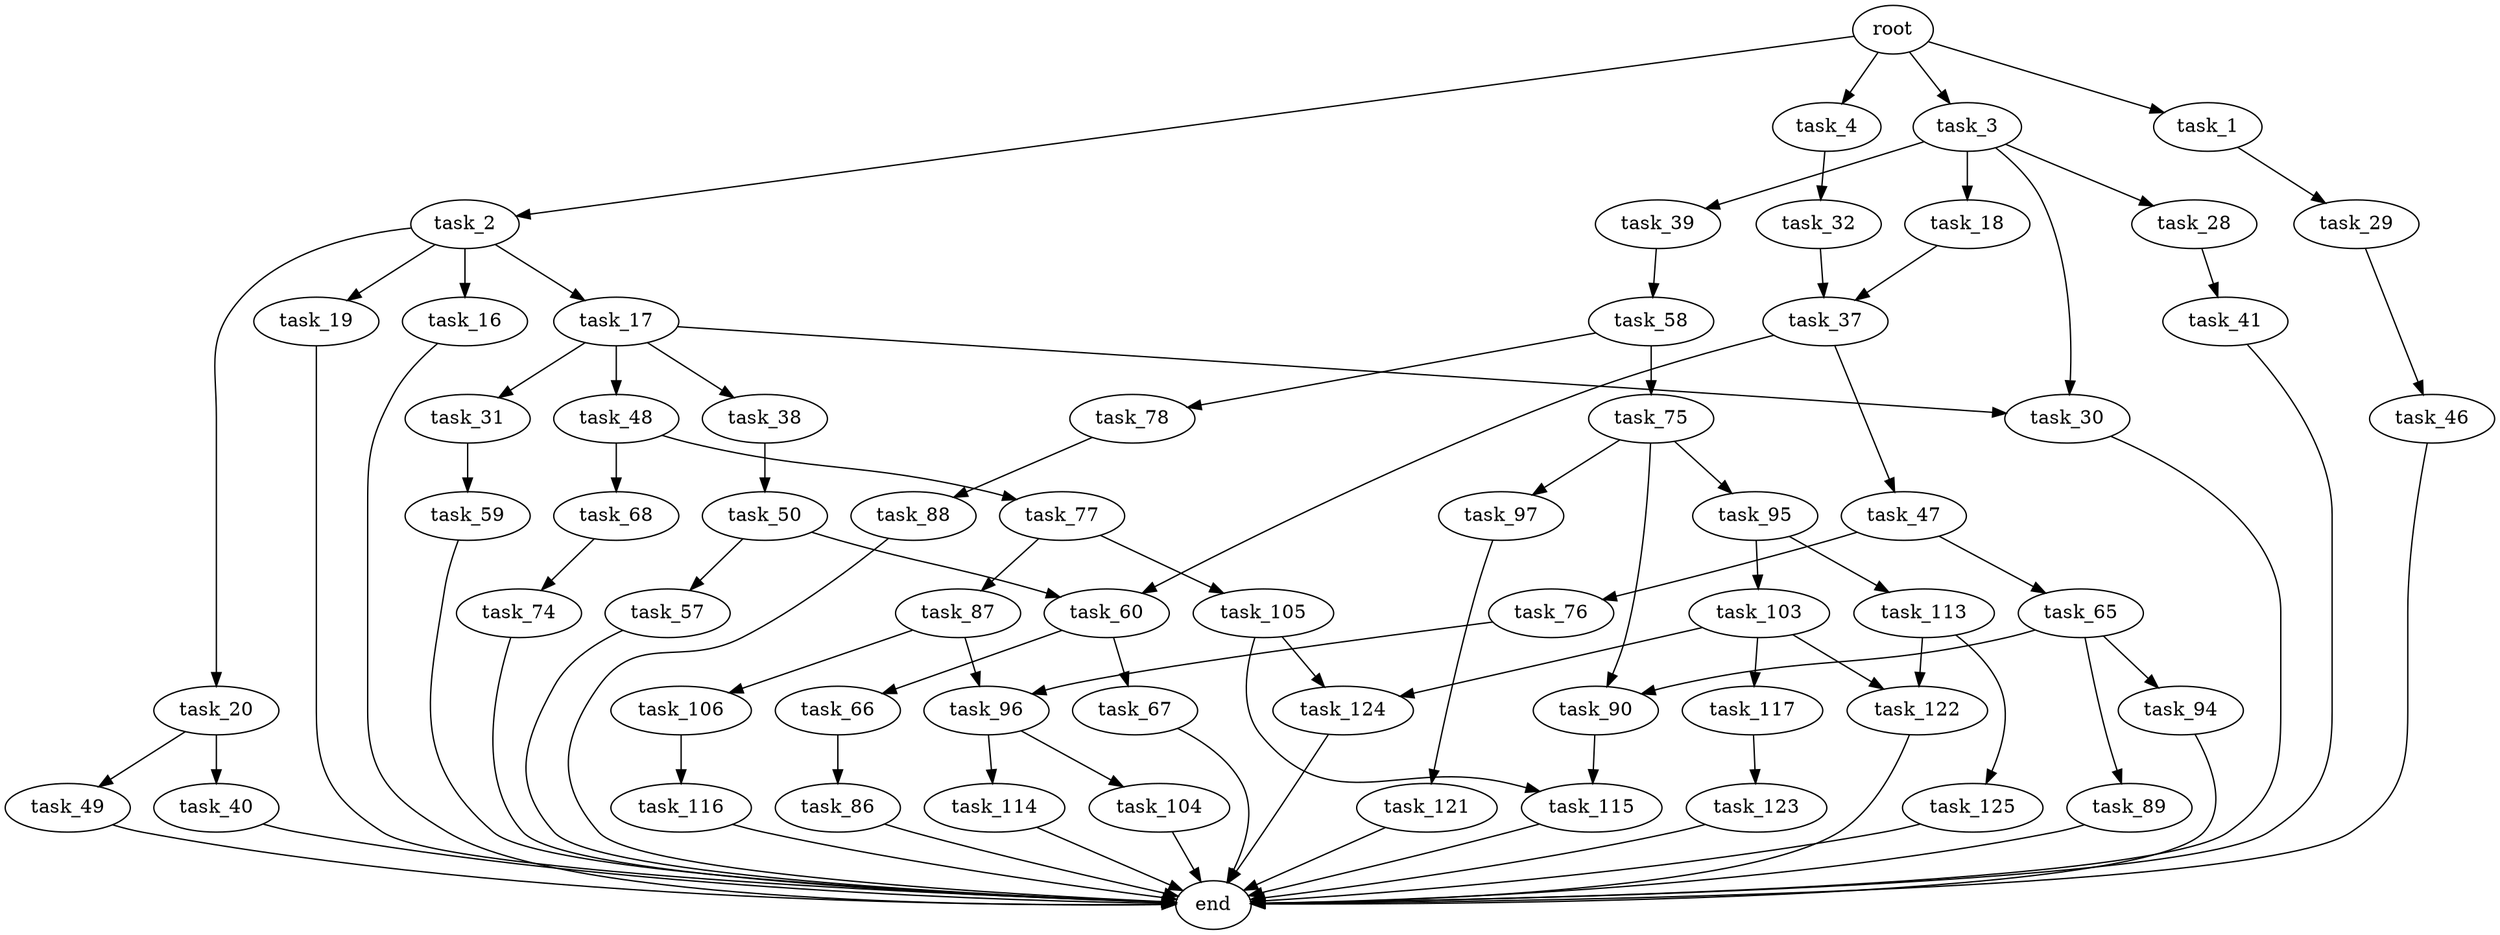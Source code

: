 digraph G {
  root [size="0.000000"];
  task_1 [size="6361977607.000000"];
  task_2 [size="14384265513.000000"];
  task_3 [size="353712034124.000000"];
  task_4 [size="2833383259.000000"];
  task_16 [size="782757789696.000000"];
  task_17 [size="533533517566.000000"];
  task_18 [size="114681349042.000000"];
  task_19 [size="24474983600.000000"];
  task_20 [size="3426124682.000000"];
  task_28 [size="134217728000.000000"];
  task_29 [size="368293445632.000000"];
  task_30 [size="68719476736.000000"];
  task_31 [size="3872577263.000000"];
  task_32 [size="8589934592.000000"];
  task_37 [size="134217728000.000000"];
  task_38 [size="6650483428.000000"];
  task_39 [size="1073741824000.000000"];
  task_40 [size="51657741037.000000"];
  task_41 [size="4660606298.000000"];
  task_46 [size="231928233984.000000"];
  task_47 [size="8589934592.000000"];
  task_48 [size="549755813888.000000"];
  task_49 [size="17879057511.000000"];
  task_50 [size="676487787.000000"];
  task_57 [size="33416786579.000000"];
  task_58 [size="701749960776.000000"];
  task_59 [size="368293445632.000000"];
  task_60 [size="10713328893.000000"];
  task_65 [size="334409696820.000000"];
  task_66 [size="14887889579.000000"];
  task_67 [size="445053792526.000000"];
  task_68 [size="131920338082.000000"];
  task_74 [size="34982691239.000000"];
  task_75 [size="14267930047.000000"];
  task_76 [size="7278282235.000000"];
  task_77 [size="6616242808.000000"];
  task_78 [size="1383279621532.000000"];
  task_86 [size="4305446514.000000"];
  task_87 [size="34853961241.000000"];
  task_88 [size="7388572667.000000"];
  task_89 [size="19724084586.000000"];
  task_90 [size="206857508269.000000"];
  task_94 [size="99165143009.000000"];
  task_95 [size="568424969146.000000"];
  task_96 [size="845923304538.000000"];
  task_97 [size="782757789696.000000"];
  task_103 [size="134217728000.000000"];
  task_104 [size="99586639380.000000"];
  task_105 [size="15169858631.000000"];
  task_106 [size="269582209457.000000"];
  task_113 [size="4488250971.000000"];
  task_114 [size="231928233984.000000"];
  task_115 [size="5088125729.000000"];
  task_116 [size="6281941307.000000"];
  task_117 [size="782757789696.000000"];
  task_121 [size="134217728000.000000"];
  task_122 [size="782757789696.000000"];
  task_123 [size="201880693394.000000"];
  task_124 [size="549755813888.000000"];
  task_125 [size="488663584558.000000"];
  end [size="0.000000"];

  root -> task_1 [size="1.000000"];
  root -> task_2 [size="1.000000"];
  root -> task_3 [size="1.000000"];
  root -> task_4 [size="1.000000"];
  task_1 -> task_29 [size="209715200.000000"];
  task_2 -> task_16 [size="536870912.000000"];
  task_2 -> task_17 [size="536870912.000000"];
  task_2 -> task_19 [size="536870912.000000"];
  task_2 -> task_20 [size="536870912.000000"];
  task_3 -> task_18 [size="679477248.000000"];
  task_3 -> task_28 [size="679477248.000000"];
  task_3 -> task_30 [size="679477248.000000"];
  task_3 -> task_39 [size="679477248.000000"];
  task_4 -> task_32 [size="134217728.000000"];
  task_16 -> end [size="1.000000"];
  task_17 -> task_30 [size="411041792.000000"];
  task_17 -> task_31 [size="411041792.000000"];
  task_17 -> task_38 [size="411041792.000000"];
  task_17 -> task_48 [size="411041792.000000"];
  task_18 -> task_37 [size="301989888.000000"];
  task_19 -> end [size="1.000000"];
  task_20 -> task_40 [size="134217728.000000"];
  task_20 -> task_49 [size="134217728.000000"];
  task_28 -> task_41 [size="209715200.000000"];
  task_29 -> task_46 [size="411041792.000000"];
  task_30 -> end [size="1.000000"];
  task_31 -> task_59 [size="134217728.000000"];
  task_32 -> task_37 [size="33554432.000000"];
  task_37 -> task_47 [size="209715200.000000"];
  task_37 -> task_60 [size="209715200.000000"];
  task_38 -> task_50 [size="33554432.000000"];
  task_39 -> task_58 [size="838860800.000000"];
  task_40 -> end [size="1.000000"];
  task_41 -> end [size="1.000000"];
  task_46 -> end [size="1.000000"];
  task_47 -> task_65 [size="33554432.000000"];
  task_47 -> task_76 [size="33554432.000000"];
  task_48 -> task_68 [size="536870912.000000"];
  task_48 -> task_77 [size="536870912.000000"];
  task_49 -> end [size="1.000000"];
  task_50 -> task_57 [size="33554432.000000"];
  task_50 -> task_60 [size="33554432.000000"];
  task_57 -> end [size="1.000000"];
  task_58 -> task_75 [size="838860800.000000"];
  task_58 -> task_78 [size="838860800.000000"];
  task_59 -> end [size="1.000000"];
  task_60 -> task_66 [size="536870912.000000"];
  task_60 -> task_67 [size="536870912.000000"];
  task_65 -> task_89 [size="301989888.000000"];
  task_65 -> task_90 [size="301989888.000000"];
  task_65 -> task_94 [size="301989888.000000"];
  task_66 -> task_86 [size="33554432.000000"];
  task_67 -> end [size="1.000000"];
  task_68 -> task_74 [size="209715200.000000"];
  task_74 -> end [size="1.000000"];
  task_75 -> task_90 [size="411041792.000000"];
  task_75 -> task_95 [size="411041792.000000"];
  task_75 -> task_97 [size="411041792.000000"];
  task_76 -> task_96 [size="209715200.000000"];
  task_77 -> task_87 [size="411041792.000000"];
  task_77 -> task_105 [size="411041792.000000"];
  task_78 -> task_88 [size="838860800.000000"];
  task_86 -> end [size="1.000000"];
  task_87 -> task_96 [size="33554432.000000"];
  task_87 -> task_106 [size="33554432.000000"];
  task_88 -> end [size="1.000000"];
  task_89 -> end [size="1.000000"];
  task_90 -> task_115 [size="209715200.000000"];
  task_94 -> end [size="1.000000"];
  task_95 -> task_103 [size="536870912.000000"];
  task_95 -> task_113 [size="536870912.000000"];
  task_96 -> task_104 [size="536870912.000000"];
  task_96 -> task_114 [size="536870912.000000"];
  task_97 -> task_121 [size="679477248.000000"];
  task_103 -> task_117 [size="209715200.000000"];
  task_103 -> task_122 [size="209715200.000000"];
  task_103 -> task_124 [size="209715200.000000"];
  task_104 -> end [size="1.000000"];
  task_105 -> task_115 [size="536870912.000000"];
  task_105 -> task_124 [size="536870912.000000"];
  task_106 -> task_116 [size="536870912.000000"];
  task_113 -> task_122 [size="209715200.000000"];
  task_113 -> task_125 [size="209715200.000000"];
  task_114 -> end [size="1.000000"];
  task_115 -> end [size="1.000000"];
  task_116 -> end [size="1.000000"];
  task_117 -> task_123 [size="679477248.000000"];
  task_121 -> end [size="1.000000"];
  task_122 -> end [size="1.000000"];
  task_123 -> end [size="1.000000"];
  task_124 -> end [size="1.000000"];
  task_125 -> end [size="1.000000"];
}
